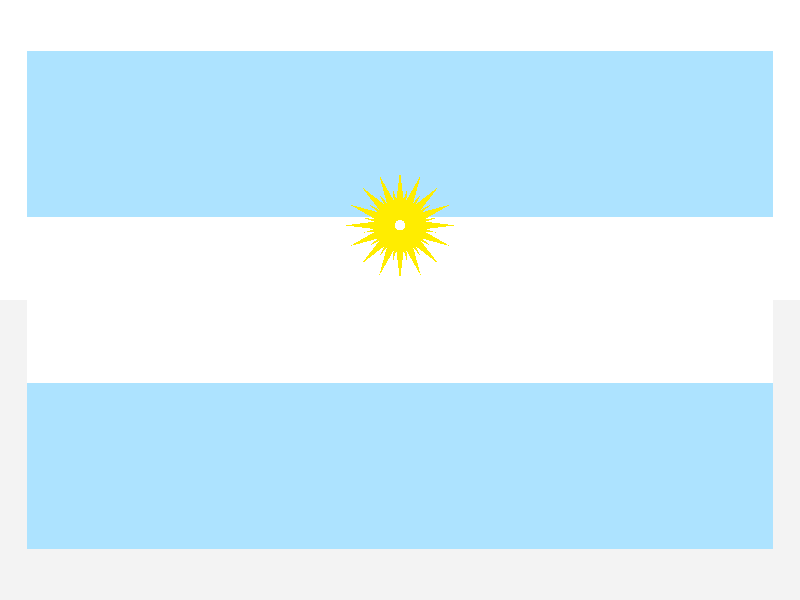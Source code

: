 // -----------------------------------------
// Escena POV-Ray: Bandera de Argentina Detallada
// -----------------------------------------
//
// Ejecutar: povray +Iscene12.pov +W1200 +H800 +A +AM2
//
// Este ejemplo usa algunas características más elaboradas:
// - Bandera con proporciones oficiales (3:2).
// - Sol de Mayo con múltiples rayos mediante un #for loop.
// - Iluminación más cuidada.
// -----------------------------------------


// -----------------------------------------
// Configuración global
// -----------------------------------------
#version 3.7; // Asegurar versión

global_settings {
    assumed_gamma 1.0
    max_trace_level 10
}

// -----------------------------------------
// Definición de colores aproximados
// Celeste oficial aproximado: #6BC3FF (0.4196,0.7647,1.0)
#declare Celeste = color rgb <0.4196,0.7647,1.0>;
#declare Blanco  = color rgb <1.0,1.0,1.0>;
#declare Dorado  = color rgb <1.0,0.85,0.0>; // Oro aproximado

// Parámetros de la bandera
#declare Flag_Width  = 3.0;
#declare Flag_Height = 2.0;

// -----------------------------------------
// Cámara y entorno
// -----------------------------------------
camera {
    location <0,0,-6>
    look_at <0,0,0>
    right x*image_width/image_height
    angle 30
}

// Luces y ambiente
light_source {
    <0,10,-10> rgb <1,1,1>*0.8
    fade_distance 20
    fade_power 2
}

light_source {
    <5, -5, -5> rgb <1,1,1>*0.3
    fade_distance 20
    fade_power 2
}

// Luz tenue de relleno
light_source {
    <-5, 5, -2> rgb <1,1,1>*0.2
    fade_distance 20
    fade_power 2
}

// Fondo suave
background {
    color rgb <1,1,1>
}

// Un plano para el "piso" de la escena
plane {
    y, -1
    texture {
        pigment { color rgb <0.9,0.9,0.9> }
        finish { diffuse 0.7 ambient 0.2 reflection 0.05 }
    }
}


// -----------------------------------------
// Creación de la bandera
// La bandera de Argentina: 3 franjas horizontales (celeste-blanco-celeste)
#declare Bandera_Pigment = pigment {
    gradient y
    color_map {
        [0.0    Celeste]
        [1/3.0  Celeste]
        [1/3.0  Blanco]
        [2/3.0  Blanco]
        [2/3.0  Celeste]
        [1.0    Celeste]
    }
    scale Flag_Height
    translate -Flag_Height/2*y
}

#declare Bandera = object {
    box {
        <-Flag_Width/2, -Flag_Height/2, 0>,
        < Flag_Width/2,  Flag_Height/2, 0.01>
    }
    texture {
        pigment { Bandera_Pigment }
        finish {
            diffuse 0.9
            ambient 0.1
            specular 0.1
            roughness 0.01
        }
    }
}

// -----------------------------------------
// Sol de Mayo Detallado (Simplificado)
#declare Sol_Radio = 0.3;
#declare Sol = disc {
    <0,0,10>, <0,0,1>, Sol_Radio
    texture {
        pigment { color Dorado }
        finish {
            diffuse 0.8
            ambient 0.2
            specular 0.3
            roughness 0.02
        }
    }
}

// Rayos del sol
#declare Numero_Rayos = 32;
#declare Angulo_Paso = 360/Numero_Rayos;

#declare Rayo_Largo = 0.2; // altura del rayo largo
#declare Rayo_Ancho = 0.05;
#declare Rayo_Corto = 0.13; // altura del rayo corto

#macro Rayo(Tipo)
    // Tipo 0: Largo
    // Tipo 1: Corto
    #if (Tipo=0)
        cone {
            <0,0,0.021>, Rayo_Ancho*0.5,
            <0,0,Rayo_Largo+0.02>, 0
            texture {
                pigment { color Dorado }
                finish {
                    diffuse 0.8
                    ambient 0.2
                    specular 0.3
                    roughness 0.02
                }
            }
        }
    #else
        cone {
            <0,0,0.021>, Rayo_Ancho*0.3,
            <0,0,Rayo_Corto+0.02>, 0
            texture {
                pigment { color Dorado }
                finish {
                    diffuse 0.8
                    ambient 0.2
                    specular 0.3
                    roughness 0.02
                }
            }
        }
    #end
#end

#declare SolConRayos = union {
    object { Sol }
    #for(i,0, Numero_Rayos-1)
        #declare Angulo = i*Angulo_Paso;
        // Alternar tipo de rayo usando mod en vez de %
        #declare TipoRayo = mod(i,2);
        object {
            Rayo(TipoRayo)
            rotate <90,0,0>  // Rotar para apuntar radialmente
            rotate <0,0,Angulo>
            translate <0,Sol_Radio,0>
        }
    #end
}

union {
    object { Bandera }
    object { SolConRayos }
    translate <0,0,0>
}


